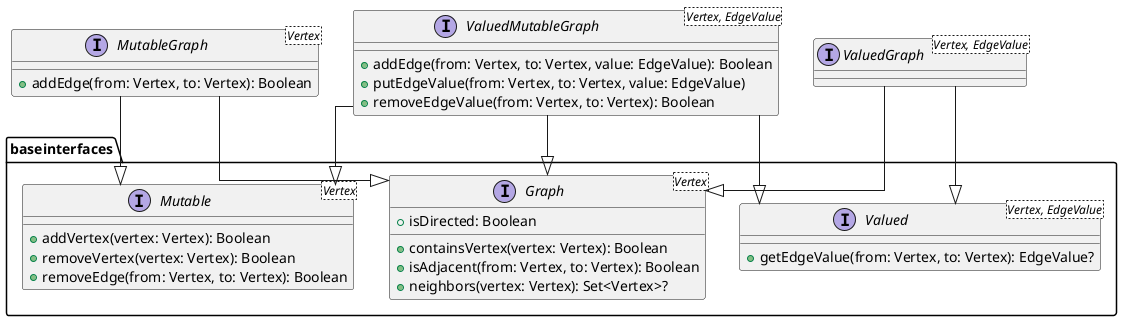 @startuml

skinparam linetype ortho

package baseinterfaces {
    interface Graph<Vertex> {
        + isDirected: Boolean

        + containsVertex(vertex: Vertex): Boolean
        + isAdjacent(from: Vertex, to: Vertex): Boolean
        + neighbors(vertex: Vertex): Set<Vertex>?
    }

    interface Mutable<Vertex>{
        + addVertex(vertex: Vertex): Boolean
        + removeVertex(vertex: Vertex): Boolean
        + removeEdge(from: Vertex, to: Vertex): Boolean
    }

    interface Valued<Vertex, EdgeValue> {
        + getEdgeValue(from: Vertex, to: Vertex): EdgeValue?
    }
}

interface MutableGraph<Vertex>{
    + addEdge(from: Vertex, to: Vertex): Boolean
}
MutableGraph --|> Graph
MutableGraph --|> Mutable

interface ValuedGraph<Vertex, EdgeValue>
ValuedGraph --|> Graph
ValuedGraph --|> Valued

interface ValuedMutableGraph<Vertex, EdgeValue>{
    + addEdge(from: Vertex, to: Vertex, value: EdgeValue): Boolean
    + putEdgeValue(from: Vertex, to: Vertex, value: EdgeValue)
    + removeEdgeValue(from: Vertex, to: Vertex): Boolean
}
ValuedMutableGraph --|> Graph
ValuedMutableGraph --|> Mutable
ValuedMutableGraph --|> Valued

@enduml